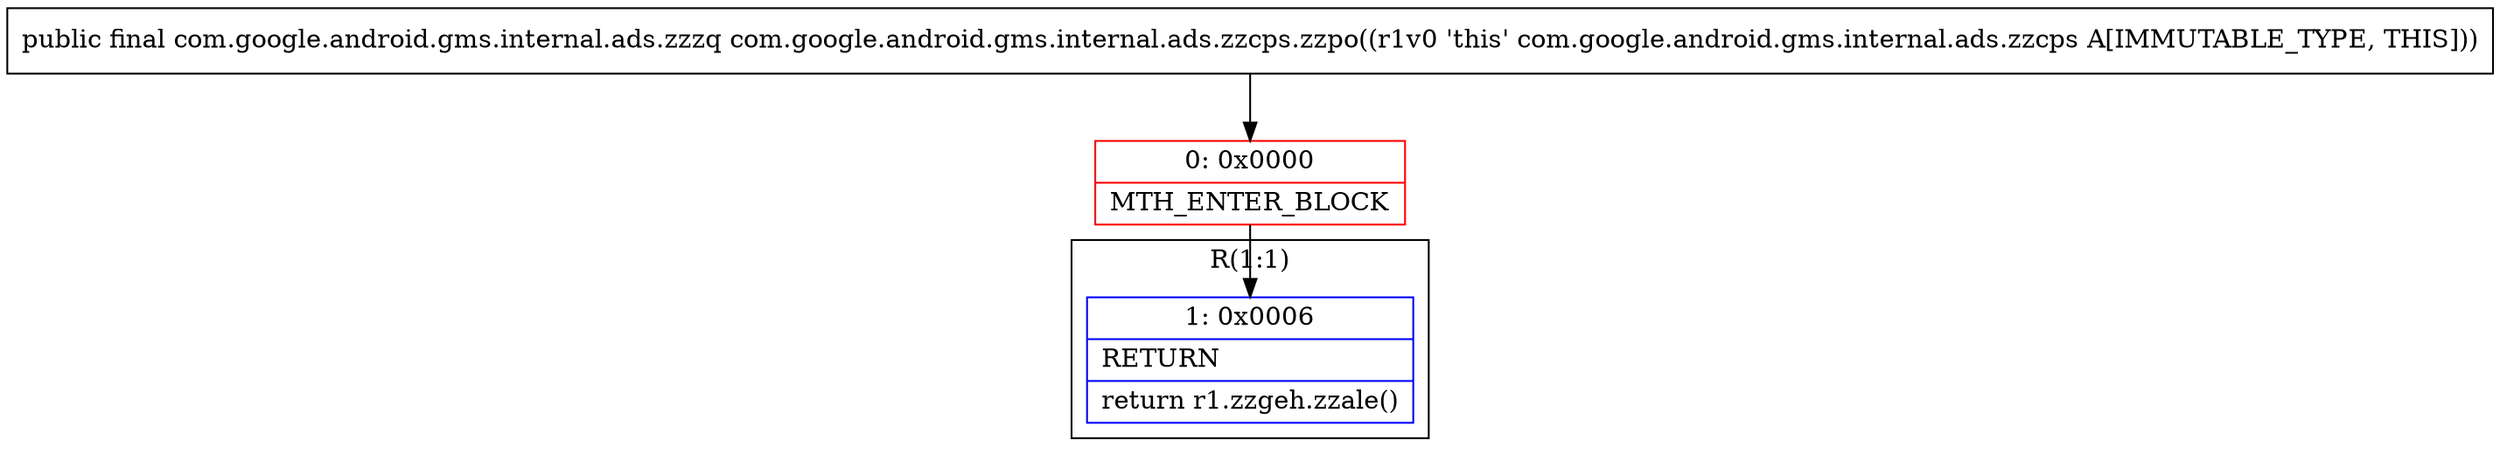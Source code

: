 digraph "CFG forcom.google.android.gms.internal.ads.zzcps.zzpo()Lcom\/google\/android\/gms\/internal\/ads\/zzzq;" {
subgraph cluster_Region_156233776 {
label = "R(1:1)";
node [shape=record,color=blue];
Node_1 [shape=record,label="{1\:\ 0x0006|RETURN\l|return r1.zzgeh.zzale()\l}"];
}
Node_0 [shape=record,color=red,label="{0\:\ 0x0000|MTH_ENTER_BLOCK\l}"];
MethodNode[shape=record,label="{public final com.google.android.gms.internal.ads.zzzq com.google.android.gms.internal.ads.zzcps.zzpo((r1v0 'this' com.google.android.gms.internal.ads.zzcps A[IMMUTABLE_TYPE, THIS])) }"];
MethodNode -> Node_0;
Node_0 -> Node_1;
}

